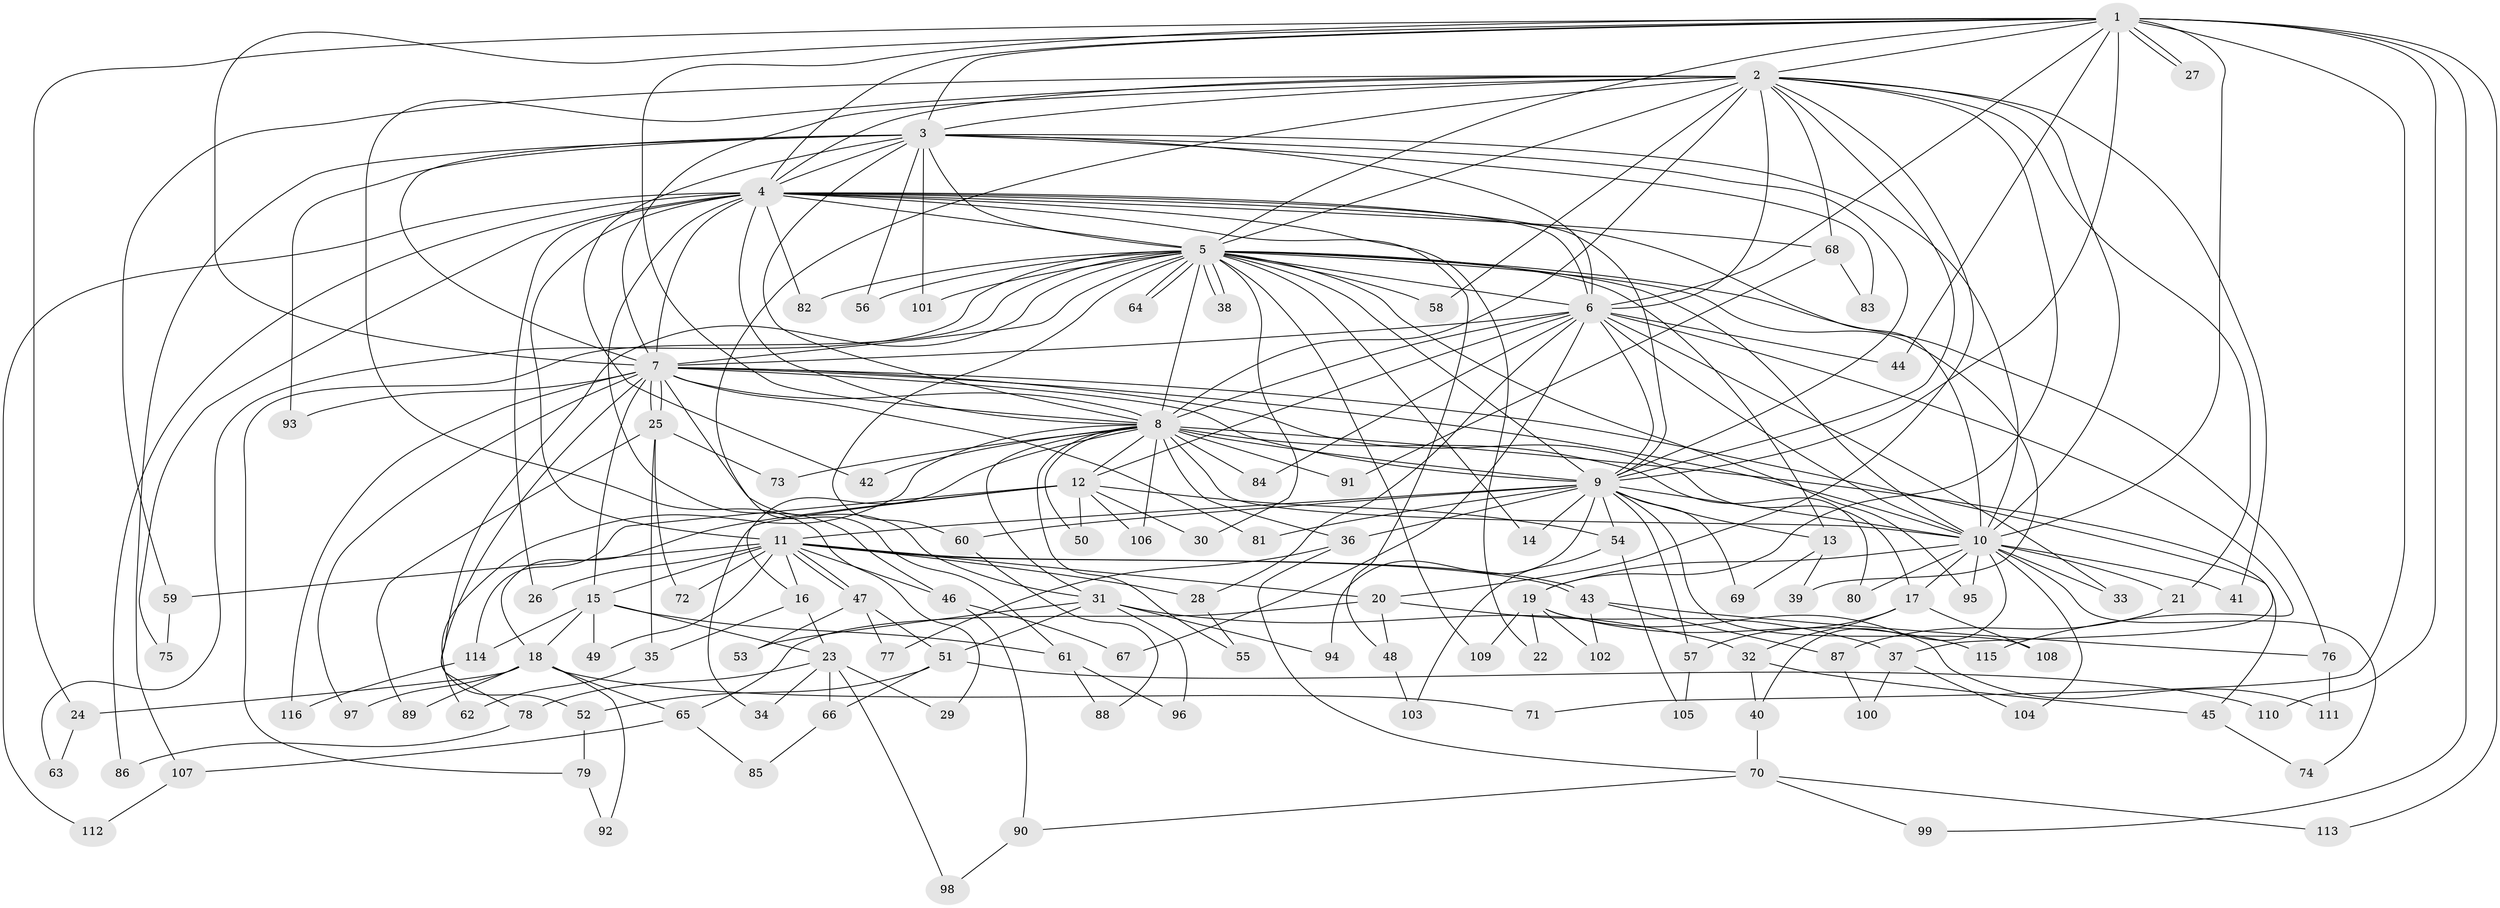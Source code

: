 // Generated by graph-tools (version 1.1) at 2025/49/03/09/25 03:49:41]
// undirected, 116 vertices, 257 edges
graph export_dot {
graph [start="1"]
  node [color=gray90,style=filled];
  1;
  2;
  3;
  4;
  5;
  6;
  7;
  8;
  9;
  10;
  11;
  12;
  13;
  14;
  15;
  16;
  17;
  18;
  19;
  20;
  21;
  22;
  23;
  24;
  25;
  26;
  27;
  28;
  29;
  30;
  31;
  32;
  33;
  34;
  35;
  36;
  37;
  38;
  39;
  40;
  41;
  42;
  43;
  44;
  45;
  46;
  47;
  48;
  49;
  50;
  51;
  52;
  53;
  54;
  55;
  56;
  57;
  58;
  59;
  60;
  61;
  62;
  63;
  64;
  65;
  66;
  67;
  68;
  69;
  70;
  71;
  72;
  73;
  74;
  75;
  76;
  77;
  78;
  79;
  80;
  81;
  82;
  83;
  84;
  85;
  86;
  87;
  88;
  89;
  90;
  91;
  92;
  93;
  94;
  95;
  96;
  97;
  98;
  99;
  100;
  101;
  102;
  103;
  104;
  105;
  106;
  107;
  108;
  109;
  110;
  111;
  112;
  113;
  114;
  115;
  116;
  1 -- 2;
  1 -- 3;
  1 -- 4;
  1 -- 5;
  1 -- 6;
  1 -- 7;
  1 -- 8;
  1 -- 9;
  1 -- 10;
  1 -- 24;
  1 -- 27;
  1 -- 27;
  1 -- 44;
  1 -- 71;
  1 -- 99;
  1 -- 110;
  1 -- 113;
  2 -- 3;
  2 -- 4;
  2 -- 5;
  2 -- 6;
  2 -- 7;
  2 -- 8;
  2 -- 9;
  2 -- 10;
  2 -- 19;
  2 -- 20;
  2 -- 21;
  2 -- 29;
  2 -- 41;
  2 -- 58;
  2 -- 59;
  2 -- 61;
  2 -- 68;
  3 -- 4;
  3 -- 5;
  3 -- 6;
  3 -- 7;
  3 -- 8;
  3 -- 9;
  3 -- 10;
  3 -- 42;
  3 -- 56;
  3 -- 83;
  3 -- 93;
  3 -- 101;
  3 -- 107;
  4 -- 5;
  4 -- 6;
  4 -- 7;
  4 -- 8;
  4 -- 9;
  4 -- 10;
  4 -- 11;
  4 -- 22;
  4 -- 26;
  4 -- 46;
  4 -- 48;
  4 -- 68;
  4 -- 75;
  4 -- 82;
  4 -- 86;
  4 -- 112;
  5 -- 6;
  5 -- 7;
  5 -- 8;
  5 -- 9;
  5 -- 10;
  5 -- 13;
  5 -- 14;
  5 -- 30;
  5 -- 38;
  5 -- 38;
  5 -- 39;
  5 -- 52;
  5 -- 56;
  5 -- 58;
  5 -- 60;
  5 -- 63;
  5 -- 64;
  5 -- 64;
  5 -- 76;
  5 -- 79;
  5 -- 82;
  5 -- 95;
  5 -- 101;
  5 -- 109;
  6 -- 7;
  6 -- 8;
  6 -- 9;
  6 -- 10;
  6 -- 12;
  6 -- 28;
  6 -- 33;
  6 -- 44;
  6 -- 67;
  6 -- 84;
  6 -- 115;
  7 -- 8;
  7 -- 9;
  7 -- 10;
  7 -- 15;
  7 -- 17;
  7 -- 25;
  7 -- 25;
  7 -- 31;
  7 -- 37;
  7 -- 78;
  7 -- 81;
  7 -- 93;
  7 -- 97;
  7 -- 116;
  8 -- 9;
  8 -- 10;
  8 -- 12;
  8 -- 16;
  8 -- 31;
  8 -- 36;
  8 -- 42;
  8 -- 45;
  8 -- 50;
  8 -- 55;
  8 -- 62;
  8 -- 73;
  8 -- 80;
  8 -- 84;
  8 -- 91;
  8 -- 106;
  9 -- 10;
  9 -- 11;
  9 -- 13;
  9 -- 14;
  9 -- 36;
  9 -- 54;
  9 -- 57;
  9 -- 60;
  9 -- 69;
  9 -- 81;
  9 -- 94;
  9 -- 108;
  10 -- 17;
  10 -- 19;
  10 -- 21;
  10 -- 33;
  10 -- 40;
  10 -- 41;
  10 -- 74;
  10 -- 80;
  10 -- 95;
  10 -- 104;
  11 -- 15;
  11 -- 16;
  11 -- 20;
  11 -- 26;
  11 -- 28;
  11 -- 43;
  11 -- 43;
  11 -- 46;
  11 -- 47;
  11 -- 47;
  11 -- 49;
  11 -- 59;
  11 -- 72;
  12 -- 18;
  12 -- 30;
  12 -- 34;
  12 -- 50;
  12 -- 54;
  12 -- 106;
  12 -- 114;
  13 -- 39;
  13 -- 69;
  15 -- 18;
  15 -- 23;
  15 -- 49;
  15 -- 61;
  15 -- 114;
  16 -- 23;
  16 -- 35;
  17 -- 32;
  17 -- 57;
  17 -- 108;
  18 -- 24;
  18 -- 65;
  18 -- 71;
  18 -- 89;
  18 -- 92;
  18 -- 97;
  19 -- 22;
  19 -- 102;
  19 -- 109;
  19 -- 111;
  19 -- 115;
  20 -- 37;
  20 -- 48;
  20 -- 65;
  21 -- 87;
  23 -- 29;
  23 -- 34;
  23 -- 66;
  23 -- 78;
  23 -- 98;
  24 -- 63;
  25 -- 35;
  25 -- 72;
  25 -- 73;
  25 -- 89;
  28 -- 55;
  31 -- 32;
  31 -- 51;
  31 -- 53;
  31 -- 94;
  31 -- 96;
  32 -- 40;
  32 -- 45;
  35 -- 62;
  36 -- 70;
  36 -- 77;
  37 -- 100;
  37 -- 104;
  40 -- 70;
  43 -- 76;
  43 -- 87;
  43 -- 102;
  45 -- 74;
  46 -- 67;
  46 -- 90;
  47 -- 51;
  47 -- 53;
  47 -- 77;
  48 -- 103;
  51 -- 52;
  51 -- 66;
  51 -- 110;
  52 -- 79;
  54 -- 103;
  54 -- 105;
  57 -- 105;
  59 -- 75;
  60 -- 88;
  61 -- 88;
  61 -- 96;
  65 -- 85;
  65 -- 107;
  66 -- 85;
  68 -- 83;
  68 -- 91;
  70 -- 90;
  70 -- 99;
  70 -- 113;
  76 -- 111;
  78 -- 86;
  79 -- 92;
  87 -- 100;
  90 -- 98;
  107 -- 112;
  114 -- 116;
}
